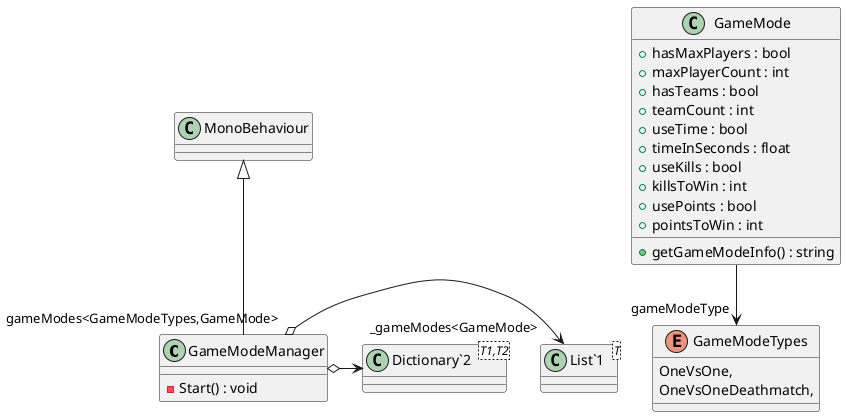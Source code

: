 @startuml
class GameModeManager {
    - Start() : void
}
class GameMode {
    + hasMaxPlayers : bool
    + maxPlayerCount : int
    + hasTeams : bool
    + teamCount : int
    + useTime : bool
    + timeInSeconds : float
    + useKills : bool
    + killsToWin : int
    + usePoints : bool
    + pointsToWin : int
    + getGameModeInfo() : string
}
enum GameModeTypes {
    OneVsOne,
    OneVsOneDeathmatch,
}
class "List`1"<T> {
}
class "Dictionary`2"<T1,T2> {
}
MonoBehaviour <|-- GameModeManager
GameModeManager o-> "_gameModes<GameMode>" "List`1"
GameModeManager o-> "gameModes<GameModeTypes,GameMode>" "Dictionary`2"
GameMode --> "gameModeType" GameModeTypes
@enduml
